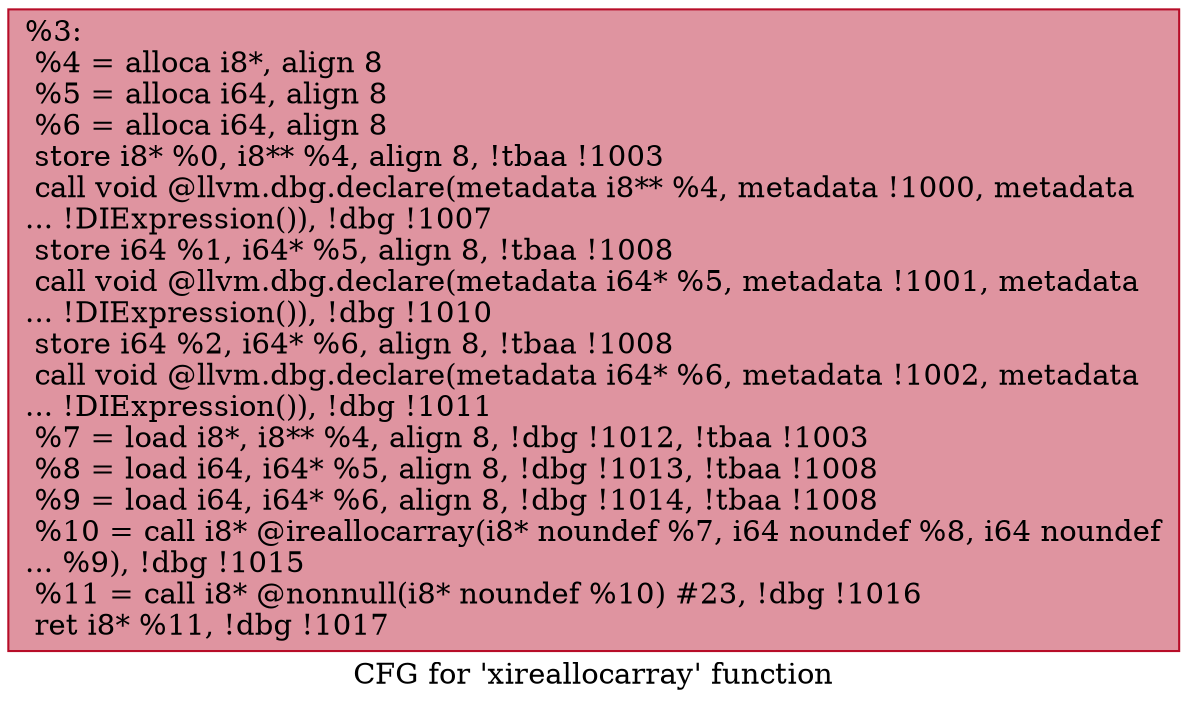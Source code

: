 digraph "CFG for 'xireallocarray' function" {
	label="CFG for 'xireallocarray' function";

	Node0x2349890 [shape=record,color="#b70d28ff", style=filled, fillcolor="#b70d2870",label="{%3:\l  %4 = alloca i8*, align 8\l  %5 = alloca i64, align 8\l  %6 = alloca i64, align 8\l  store i8* %0, i8** %4, align 8, !tbaa !1003\l  call void @llvm.dbg.declare(metadata i8** %4, metadata !1000, metadata\l... !DIExpression()), !dbg !1007\l  store i64 %1, i64* %5, align 8, !tbaa !1008\l  call void @llvm.dbg.declare(metadata i64* %5, metadata !1001, metadata\l... !DIExpression()), !dbg !1010\l  store i64 %2, i64* %6, align 8, !tbaa !1008\l  call void @llvm.dbg.declare(metadata i64* %6, metadata !1002, metadata\l... !DIExpression()), !dbg !1011\l  %7 = load i8*, i8** %4, align 8, !dbg !1012, !tbaa !1003\l  %8 = load i64, i64* %5, align 8, !dbg !1013, !tbaa !1008\l  %9 = load i64, i64* %6, align 8, !dbg !1014, !tbaa !1008\l  %10 = call i8* @ireallocarray(i8* noundef %7, i64 noundef %8, i64 noundef\l... %9), !dbg !1015\l  %11 = call i8* @nonnull(i8* noundef %10) #23, !dbg !1016\l  ret i8* %11, !dbg !1017\l}"];
}
